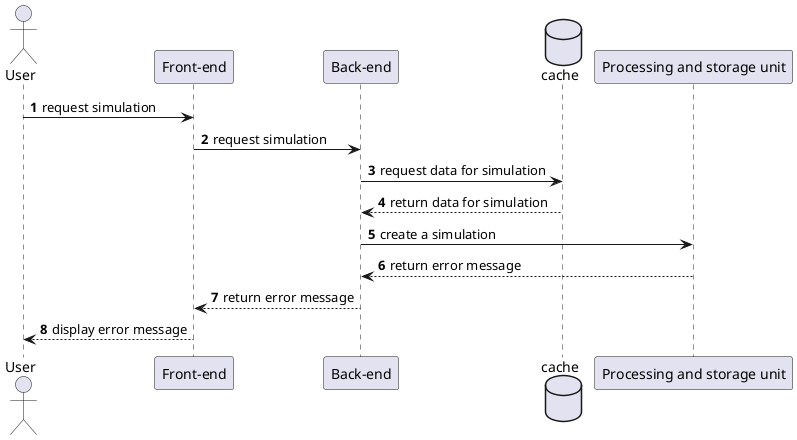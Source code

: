 @startuml sub sequence diagram simulation fail
autonumber
actor       User       as U
participant "Front-end" as FE
participant "Back-end" as BE
database    cache    as Ca
participant "Processing and storage unit" as UTS

U -> FE : request simulation
FE -> BE : request simulation
BE -> Ca : request data for simulation
Ca --> BE : return data for simulation
BE -> UTS : create a simulation
UTS --> BE : return error message
BE --> FE : return error message
FE --> U : display error message
@enduml